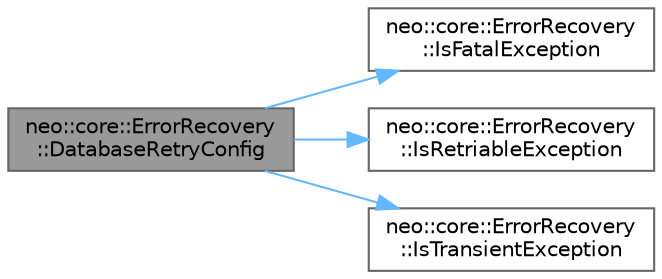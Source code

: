 digraph "neo::core::ErrorRecovery::DatabaseRetryConfig"
{
 // LATEX_PDF_SIZE
  bgcolor="transparent";
  edge [fontname=Helvetica,fontsize=10,labelfontname=Helvetica,labelfontsize=10];
  node [fontname=Helvetica,fontsize=10,shape=box,height=0.2,width=0.4];
  rankdir="LR";
  Node1 [id="Node000001",label="neo::core::ErrorRecovery\l::DatabaseRetryConfig",height=0.2,width=0.4,color="gray40", fillcolor="grey60", style="filled", fontcolor="black",tooltip=" "];
  Node1 -> Node2 [id="edge1_Node000001_Node000002",color="steelblue1",style="solid",tooltip=" "];
  Node2 [id="Node000002",label="neo::core::ErrorRecovery\l::IsFatalException",height=0.2,width=0.4,color="grey40", fillcolor="white", style="filled",URL="$classneo_1_1core_1_1_error_recovery.html#a5967fca0a38b4ee1568868782c85ad3e",tooltip=" "];
  Node1 -> Node3 [id="edge2_Node000001_Node000003",color="steelblue1",style="solid",tooltip=" "];
  Node3 [id="Node000003",label="neo::core::ErrorRecovery\l::IsRetriableException",height=0.2,width=0.4,color="grey40", fillcolor="white", style="filled",URL="$classneo_1_1core_1_1_error_recovery.html#a35ddee6f0275a972d2e02e4dec059653",tooltip="Exception categorization for better error handling."];
  Node1 -> Node4 [id="edge3_Node000001_Node000004",color="steelblue1",style="solid",tooltip=" "];
  Node4 [id="Node000004",label="neo::core::ErrorRecovery\l::IsTransientException",height=0.2,width=0.4,color="grey40", fillcolor="white", style="filled",URL="$classneo_1_1core_1_1_error_recovery.html#a65fe1c13294237cbcdbcdfb0f541cd92",tooltip=" "];
}
